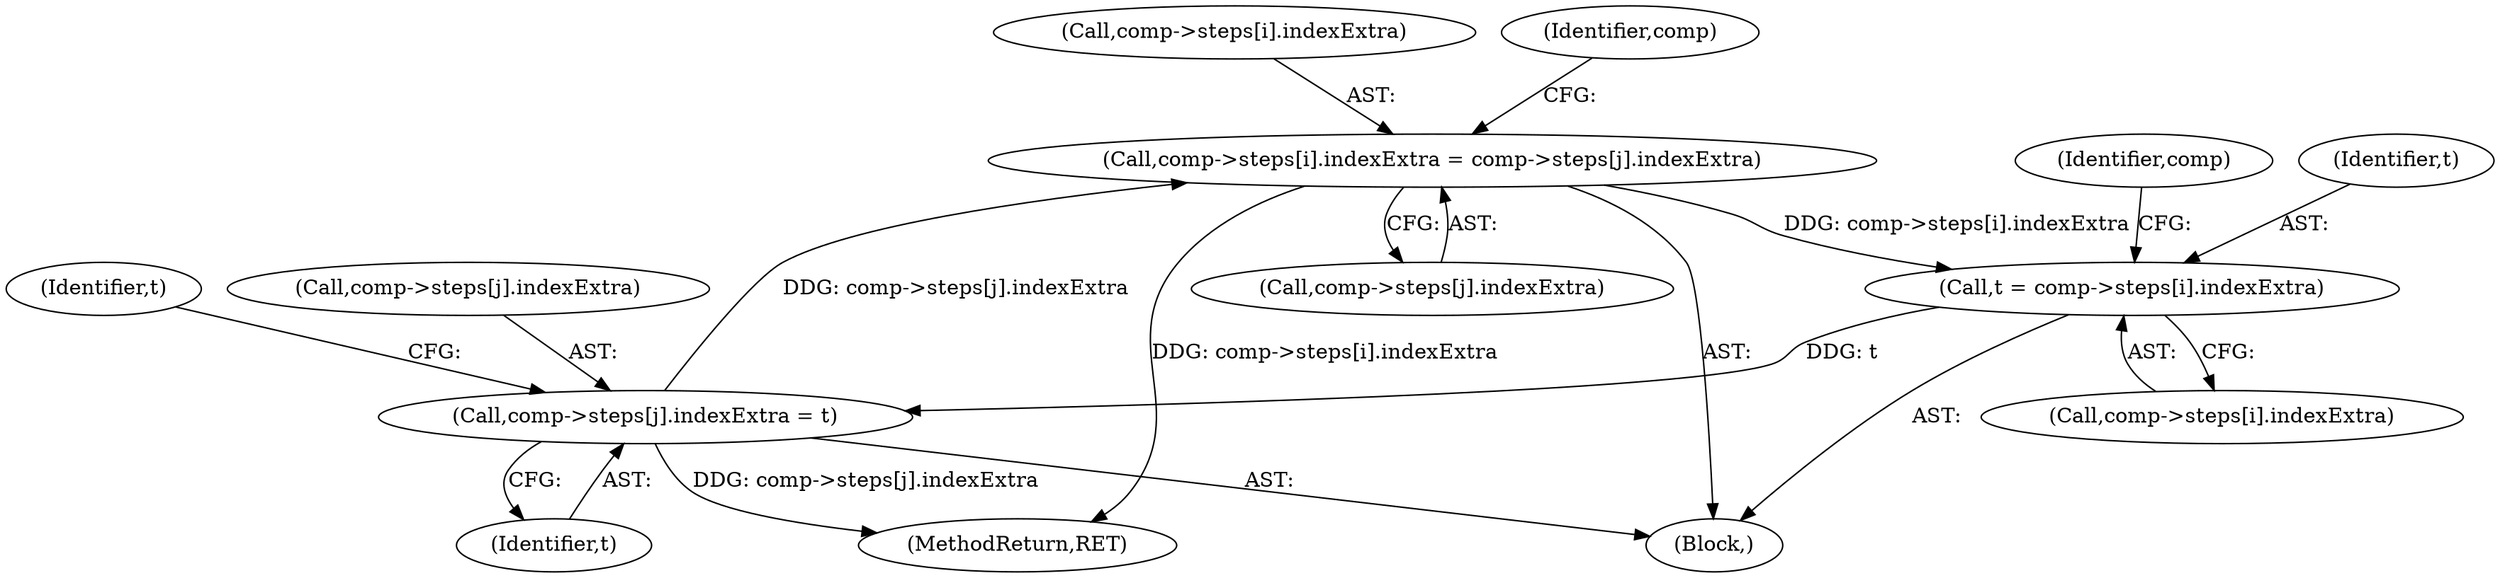 digraph "0_Chrome_96dbafe288dbe2f0cc45fa3c39daf6d0c37acbab_26@array" {
"1000333" [label="(Call,comp->steps[i].indexExtra = comp->steps[j].indexExtra)"];
"1000348" [label="(Call,comp->steps[j].indexExtra = t)"];
"1000324" [label="(Call,t = comp->steps[i].indexExtra)"];
"1000333" [label="(Call,comp->steps[i].indexExtra = comp->steps[j].indexExtra)"];
"1000333" [label="(Call,comp->steps[i].indexExtra = comp->steps[j].indexExtra)"];
"1000326" [label="(Call,comp->steps[i].indexExtra)"];
"1000121" [label="(Block,)"];
"1000478" [label="(MethodReturn,RET)"];
"1000337" [label="(Identifier,comp)"];
"1000348" [label="(Call,comp->steps[j].indexExtra = t)"];
"1000356" [label="(Identifier,t)"];
"1000341" [label="(Call,comp->steps[j].indexExtra)"];
"1000324" [label="(Call,t = comp->steps[i].indexExtra)"];
"1000325" [label="(Identifier,t)"];
"1000334" [label="(Call,comp->steps[i].indexExtra)"];
"1000349" [label="(Call,comp->steps[j].indexExtra)"];
"1000352" [label="(Identifier,comp)"];
"1000358" [label="(Identifier,t)"];
"1000333" -> "1000121"  [label="AST: "];
"1000333" -> "1000341"  [label="CFG: "];
"1000334" -> "1000333"  [label="AST: "];
"1000341" -> "1000333"  [label="AST: "];
"1000352" -> "1000333"  [label="CFG: "];
"1000333" -> "1000478"  [label="DDG: comp->steps[i].indexExtra"];
"1000333" -> "1000324"  [label="DDG: comp->steps[i].indexExtra"];
"1000348" -> "1000333"  [label="DDG: comp->steps[j].indexExtra"];
"1000348" -> "1000121"  [label="AST: "];
"1000348" -> "1000356"  [label="CFG: "];
"1000349" -> "1000348"  [label="AST: "];
"1000356" -> "1000348"  [label="AST: "];
"1000358" -> "1000348"  [label="CFG: "];
"1000348" -> "1000478"  [label="DDG: comp->steps[j].indexExtra"];
"1000324" -> "1000348"  [label="DDG: t"];
"1000324" -> "1000121"  [label="AST: "];
"1000324" -> "1000326"  [label="CFG: "];
"1000325" -> "1000324"  [label="AST: "];
"1000326" -> "1000324"  [label="AST: "];
"1000337" -> "1000324"  [label="CFG: "];
}
